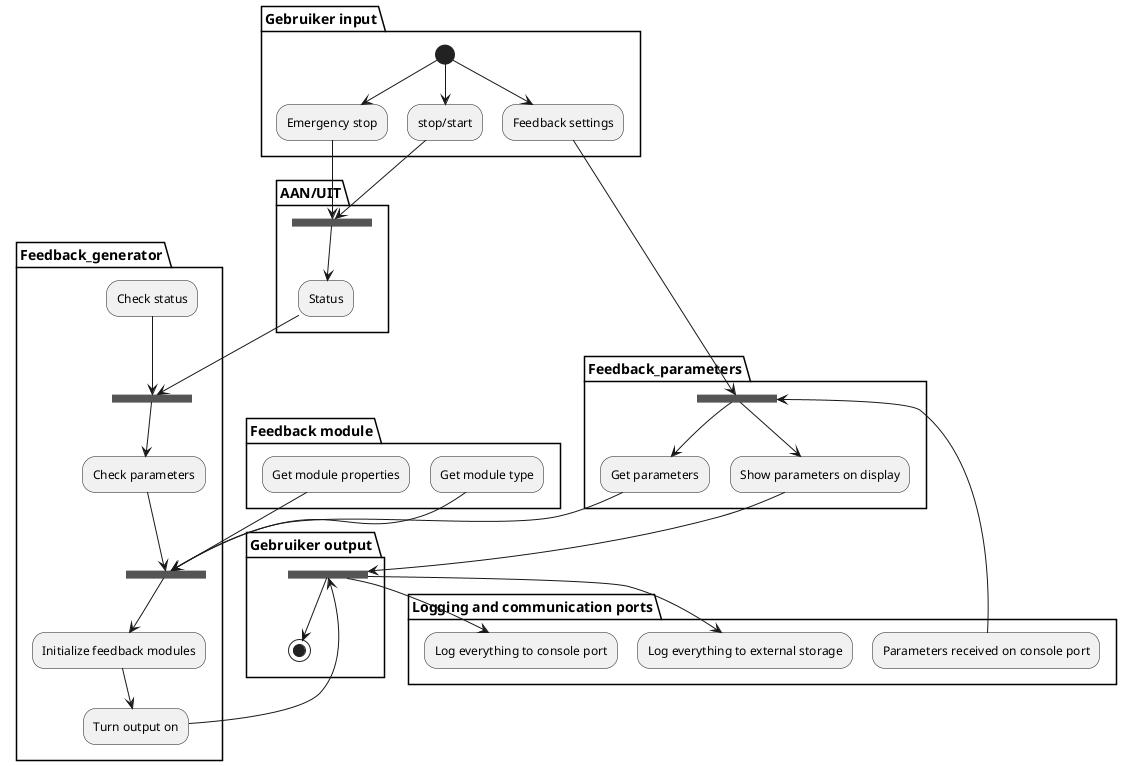 @startuml


partition "Gebruiker output"{
    ===Output=== --> (*)
}





partition Feedback_generator {
 "Check status" --> === status ===
  --> "Check parameters"
  --> === S2 ===
  --> "Initialize feedback modules"
  --> "Turn output on"
  --> ===Output===
}


partition AAN/UIT {
=== S4 === --> "Status" 
--> === status ===
}

partition Feedback_parameters {
 === S3 === --> "Get parameters" 
 --> === S2 ===
 ===S3 === --> "Show parameters on display" 
 --> ===Output===
}

partition "Gebruiker input" {
    (*) --> "Emergency stop"
    --> ===S4===
    (*) --> "stop/start"
    --> ===S4===
    (*) --> "Feedback settings"
    --> ===S3===
}

partition "Logging and communication ports" {
    ===Output=== --> "Log everything to external storage"
    ===Output=== --> "Log everything to console port"
    "Parameters received on console port"--> ===S3===
}


partition "Feedback module" {
    "Get module type" --> === S2 ===
    "Get module properties" --> === S2 ===
}

@enduml